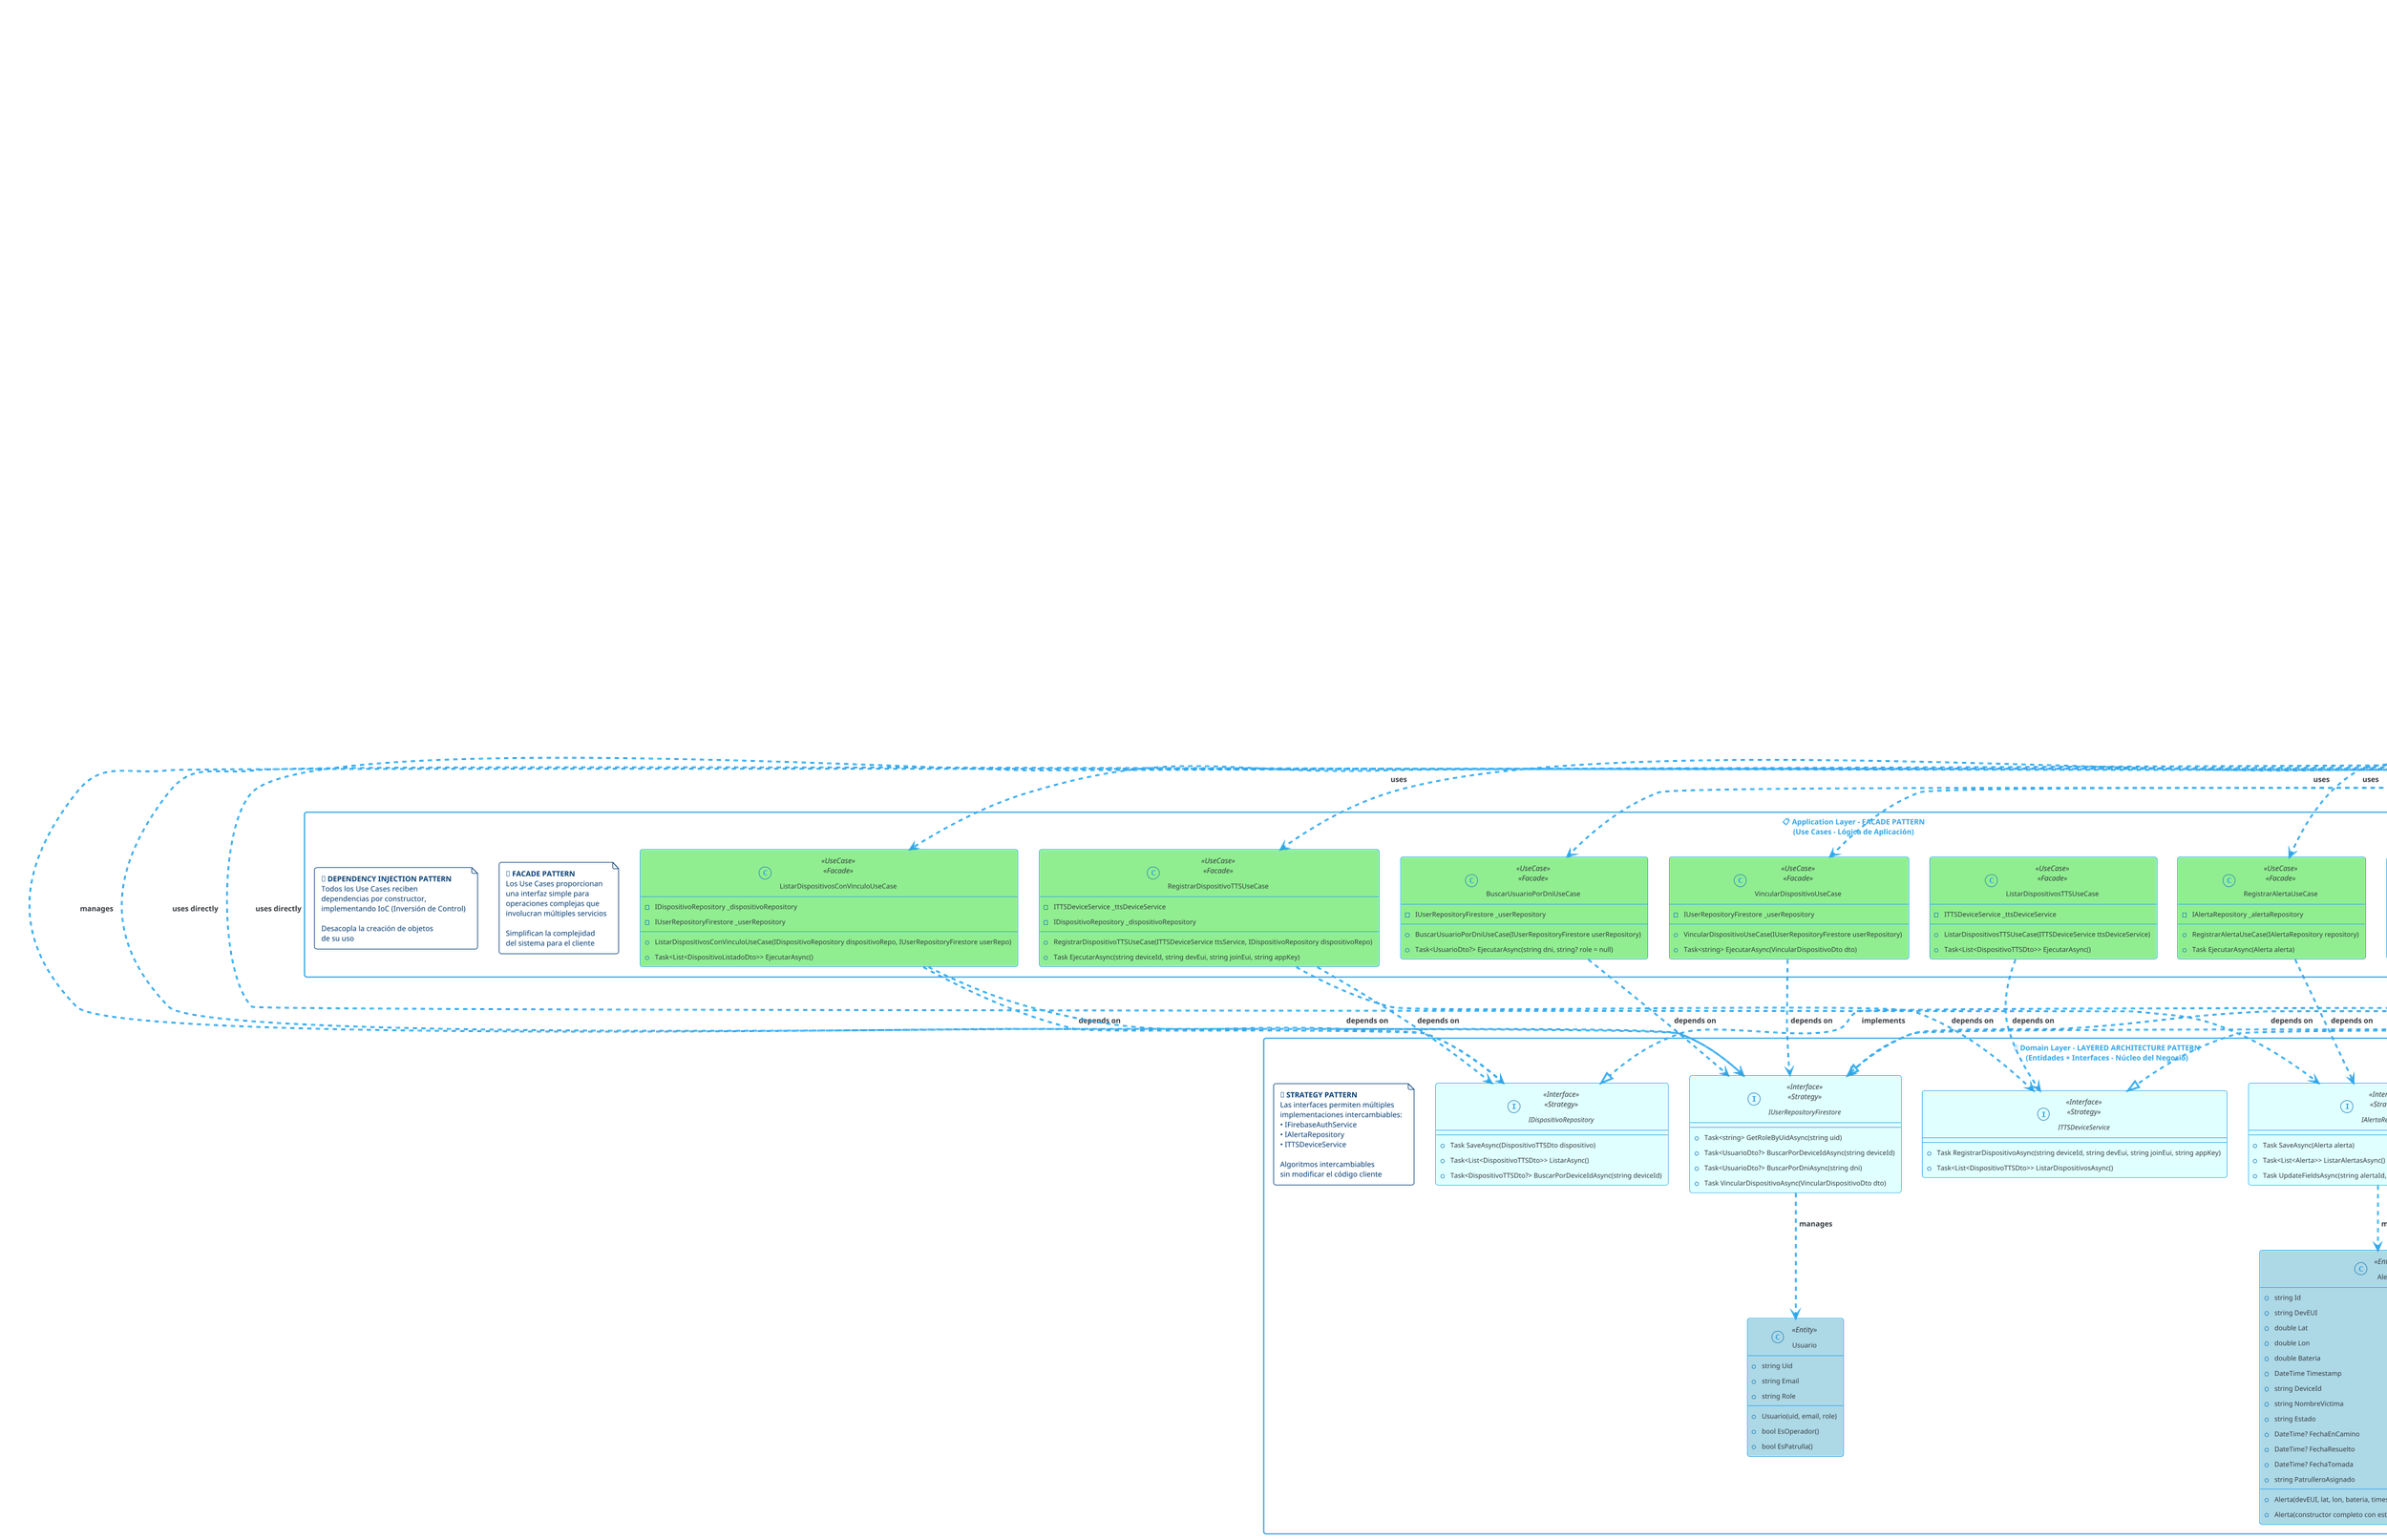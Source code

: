 @startuml SAVIMF Backend - Diagrama de Clases con Patrones de Diseño
!theme cerulean-outline
title **🎯 SAVIMF Backend - Diagrama de Clases + Patrones de Diseño**\n**Sistema de Alertas de Emergencia - 21 Patrones Implementados**

skinparam packageStyle rectangle
skinparam class {
    BackgroundColor<<Entity>> LightBlue
    BackgroundColor<<UseCase>> LightGreen
    BackgroundColor<<Repository>> LightYellow
    BackgroundColor<<Controller>> LightCoral
    BackgroundColor<<DTO>> LightGray
    BackgroundColor<<Service>> LightPink
    BackgroundColor<<Hub>> Orange
    BackgroundColor<<Filter>> Wheat
    BackgroundColor<<Interface>> LightCyan
    BackgroundColor<<Singleton>> LightGreen
    BackgroundColor<<Factory>> LightGreen
    BackgroundColor<<Adapter>> LightBlue
    BackgroundColor<<Facade>> LightBlue
    BackgroundColor<<Decorator>> LightBlue
    BackgroundColor<<Observer>> LightYellow
    BackgroundColor<<Command>> LightYellow
    BackgroundColor<<Mediator>> LightYellow
    BackgroundColor<<Strategy>> LightYellow
}

' ========== CAPA DOMAIN (NÚCLEO) ==========
package "🎯 **Domain Layer - LAYERED ARCHITECTURE PATTERN**\n**(Entidades + Interfaces - Núcleo del Negocio)**" {
    
    ' === ENTIDADES DE DOMINIO ===
    class Alerta <<Entity>> {
        +string Id
        +string DevEUI
        +double Lat
        +double Lon
        +double Bateria
        +DateTime Timestamp
        +string DeviceId
        +string NombreVictima
        +string Estado
        +DateTime? FechaEnCamino
        +DateTime? FechaResuelto
        +DateTime? FechaTomada
        +string PatrulleroAsignado
        --
        +Alerta(devEUI, lat, lon, bateria, timestamp, deviceId, nombreVictima)
        +Alerta(constructor completo con estado)
    }
    
    class Patrulla <<Entity>> {
        +string PatrulleroId
        +double Lat
        +double Lon
        +DateTime Timestamp
        --
        +Patrulla(patrulleroId, lat, lon, timestamp)
    }
    
    class Usuario <<Entity>> {
        +string Uid
        +string Email
        +string Role
        --
        +Usuario(uid, email, role)
        +bool EsOperador()
        +bool EsPatrulla()
    }
    
    ' === INTERFACES DE REPOSITORIOS (STRATEGY PATTERN) ===
    interface IAlertaRepository <<Interface>> <<Strategy>> {
        +Task SaveAsync(Alerta alerta)
        +Task<List<Alerta>> ListarAlertasAsync()
        +Task UpdateFieldsAsync(string alertaId, IDictionary<string, object> updates)
    }
    
    interface IPatrulleroRepository <<Interface>> <<Strategy>> {
        +Task SaveAsync(Patrulla patrulla)
        +Task<List<Patrulla>> GetUltimasPatrullasAsync()
    }
    
    interface IUserRepositoryFirestore <<Interface>> <<Strategy>> {
        +Task<string> GetRoleByUidAsync(string uid)
        +Task<UsuarioDto?> BuscarPorDeviceIdAsync(string deviceId)
        +Task<UsuarioDto?> BuscarPorDniAsync(string dni)
        +Task VincularDispositivoAsync(VincularDispositivoDto dto)
    }
    
    interface IDispositivoRepository <<Interface>> <<Strategy>> {
        +Task SaveAsync(DispositivoTTSDto dispositivo)
        +Task<List<DispositivoTTSDto>> ListarAsync()
        +Task<DispositivoTTSDto?> BuscarPorDeviceIdAsync(string deviceId)
    }
    
    interface IFirebaseAuthService <<Interface>> <<Strategy>> {
        +Task<UsuarioFirebaseDto> VerifyIdTokenAsync(string idToken)
    }
    
    interface ITTSDeviceService <<Interface>> <<Strategy>> {
        +Task RegistrarDispositivoAsync(string deviceId, string devEui, string joinEui, string appKey)
        +Task<List<DispositivoTTSDto>> ListarDispositivosAsync()
    }
    
    note as STRATEGY_PATTERN_NOTE
        **🎯 STRATEGY PATTERN**
        Las interfaces permiten múltiples
        implementaciones intercambiables:
        • IFirebaseAuthService
        • IAlertaRepository  
        • ITTSDeviceService
        
        Algoritmos intercambiables
        sin modificar el código cliente
    end note
}

' ========== CAPA APPLICATION (CASOS DE USO) ==========
package "📋 **Application Layer - FACADE PATTERN**\n**(Use Cases - Lógica de Aplicación)**" {
    
    ' === CASOS DE USO DE ALERTAS ===
    class RegistrarAlertaUseCase <<UseCase>> <<Facade>> {
        -IAlertaRepository _alertaRepository
        --
        +RegistrarAlertaUseCase(IAlertaRepository repository)
        +Task EjecutarAsync(Alerta alerta)
    }
    
    class ListarAlertasUseCase <<UseCase>> <<Facade>> {
        -IAlertaRepository _alertaRepository
        --
        +ListarAlertasUseCase(IAlertaRepository repository)
        +Task<List<Alerta>> EjecutarAsync()
    }
    
    ' === CASOS DE USO DE PATRULLAS ===
    class ActualizarUbicacionPatrullaUseCase <<UseCase>> <<Facade>> {
        -IPatrulleroRepository _patrullaRepository
        --
        +ActualizarUbicacionPatrullaUseCase(IPatrulleroRepository repository)
        +Task EjecutarAsync(string patrulleroId, double lat, double lon)
    }
    
    class ListarUbicacionesPatrullasUseCase <<UseCase>> <<Facade>> {
        -IPatrulleroRepository _patrullaRepository
        --
        +ListarUbicacionesPatrullasUseCase(IPatrulleroRepository repository)
        +Task<List<Patrulla>> EjecutarAsync()
    }
    
    ' === CASOS DE USO DE AUTENTICACIÓN ===
    class LoginUseCase <<UseCase>> <<Facade>> {
        -IFirebaseAuthService _firebaseAuthService
        -IUserRepositoryFirestore _userRepo
        --
        +LoginUseCase(IFirebaseAuthService authService, IUserRepositoryFirestore userRepo)
        +Task<Usuario?> EjecutarAsync(string token)
    }
    
    ' === CASOS DE USO DE USUARIOS ===
    class BuscarUsuarioPorDniUseCase <<UseCase>> <<Facade>> {
        -IUserRepositoryFirestore _userRepository
        --
        +BuscarUsuarioPorDniUseCase(IUserRepositoryFirestore userRepository)
        +Task<UsuarioDto?> EjecutarAsync(string dni, string? role = null)
    }
    
    class VincularDispositivoUseCase <<UseCase>> <<Facade>> {
        -IUserRepositoryFirestore _userRepository
        --
        +VincularDispositivoUseCase(IUserRepositoryFirestore userRepository)
        +Task<string> EjecutarAsync(VincularDispositivoDto dto)
    }
    
    ' === CASOS DE USO DE DISPOSITIVOS ===
    class RegistrarDispositivoTTSUseCase <<UseCase>> <<Facade>> {
        -ITTSDeviceService _ttsDeviceService
        -IDispositivoRepository _dispositivoRepository
        --
        +RegistrarDispositivoTTSUseCase(ITTSDeviceService ttsService, IDispositivoRepository dispositivoRepo)
        +Task EjecutarAsync(string deviceId, string devEui, string joinEui, string appKey)
    }
    
    class ListarDispositivosConVinculoUseCase <<UseCase>> <<Facade>> {
        -IDispositivoRepository _dispositivoRepository
        -IUserRepositoryFirestore _userRepository
        --
        +ListarDispositivosConVinculoUseCase(IDispositivoRepository dispositivoRepo, IUserRepositoryFirestore userRepo)
        +Task<List<DispositivoListadoDto>> EjecutarAsync()
    }
    
    class ListarDispositivosTTSUseCase <<UseCase>> <<Facade>> {
        -ITTSDeviceService _ttsDeviceService
        --
        +ListarDispositivosTTSUseCase(ITTSDeviceService ttsDeviceService)
        +Task<List<DispositivoTTSDto>> EjecutarAsync()
    }
    
    note as FACADE_PATTERN_NOTE
        **🏢 FACADE PATTERN**
        Los Use Cases proporcionan
        una interfaz simple para
        operaciones complejas que
        involucran múltiples servicios
        
        Simplifican la complejidad
        del sistema para el cliente
    end note
    
    note as DEPENDENCY_INJECTION_NOTE
        **💉 DEPENDENCY INJECTION PATTERN**
        Todos los Use Cases reciben
        dependencias por constructor,
        implementando IoC (Inversión de Control)
        
        Desacopla la creación de objetos
        de su uso
    end note
}

' ========== CAPA INFRASTRUCTURE (IMPLEMENTACIONES) ==========
package "🔧 **Infrastructure Layer - ADAPTER + REPOSITORY + SINGLETON**\n**(Implementaciones Técnicas - Detalles Externos)**" {
    
    ' === REPOSITORIOS FIRESTORE (REPOSITORY + ADAPTER PATTERN) ===
    class AlertaRepositoryFirestore <<Repository>> <<Adapter>> {
        -FirestoreDb _firestoreDb
        --
        +AlertaRepositoryFirestore(FirestoreDb firestoreDb)
        +Task SaveAsync(Alerta alerta)
        +Task<List<Alerta>> ListarAlertasAsync()
        +Task UpdateFieldsAsync(string alertaId, IDictionary updates)
    }
    
    class PatrullaRepositoryFirestore <<Repository>> <<Adapter>> {
        -FirestoreDb _firestoreDb
        --
        +PatrullaRepositoryFirestore(FirestoreDb firestoreDb)
        +Task SaveAsync(Patrulla patrulla)
        +Task<List<Patrulla>> GetUltimasPatrullasAsync()
    }
    
    class UserRepositoryFirestore <<Repository>> <<Adapter>> {
        -FirestoreDb _firestoreDb
        --
        +UserRepositoryFirestore(FirestoreDb firestoreDb)
        +Task<string> GetRoleByUidAsync(string uid)
        +Task<UsuarioDto?> BuscarPorDeviceIdAsync(string deviceId)
        +Task<UsuarioDto?> BuscarPorDniAsync(string dni)
        +Task VincularDispositivoAsync(VincularDispositivoDto dto)
    }
    
    class DispositivoRepositoryFirestore <<Repository>> <<Adapter>> {
        -FirestoreDb _firestoreDb
        --
        +DispositivoRepositoryFirestore(FirestoreDb firestoreDb)
        +Task SaveAsync(DispositivoTTSDto dispositivo)
        +Task<List<DispositivoTTSDto>> ListarAsync()
        +Task<DispositivoTTSDto?> BuscarPorDeviceIdAsync(string deviceId)
    }
    
    note as REPOSITORY_PATTERN_NOTE
        **📚 REPOSITORY PATTERN**
        Abstrae el acceso a datos y
        desacopla el dominio de la
        persistencia (Firestore)
        
        Centraliza la lógica de acceso
        a datos
    end note
    
    note as ADAPTER_PATTERN_NOTE
        **🔌 ADAPTER PATTERN**
        Los repositorios adaptan la
        API de Firestore a las
        interfaces del dominio
        
        Convierte interfaces incompatibles
    end note
    
    ' === SINGLETON INSTANCES ===
    class FirestoreDb <<Singleton>> {
        -static FirestoreDb _instance
        --
        +Collection(string path)
        +GetSnapshotAsync()
        +AddAsync()
        +UpdateAsync()
    }
    
    class FirebaseApp <<Singleton>> {
        -static FirebaseApp _defaultInstance
        --
        +DefaultInstance : FirebaseApp
        +Create(AppOptions options)
    }
    
    note as SINGLETON_PATTERN_NOTE
        **🔒 SINGLETON PATTERN**
        Una sola instancia compartida:
        • FirestoreDb (conexión BD)
        • FirebaseApp (configuración)
        
        Controla la creación de instancias
        y proporciona acceso global
    end note
    
    ' === SERVICIOS DE AUTENTICACIÓN (ADAPTER) ===
    class FirebaseAuthService <<Service>> <<Adapter>> {
        -FirebaseApp _firebaseApp
        --
        +FirebaseAuthService(FirebaseApp firebaseApp)
        +Task<UsuarioFirebaseDto> VerifyIdTokenAsync(string idToken)
    }
    
    ' === SERVICIOS DE COMUNICACIÓN (ADAPTER) ===
    class TTSDeviceService <<Service>> <<Adapter>> {
        -HttpClient _httpClient
        -IConfiguration _configuration
        --
        +TTSDeviceService(IHttpClientFactory httpClientFactory, IConfiguration configuration)
        +Task RegistrarDispositivoAsync(string deviceId, string devEui, string joinEui, string appKey)
        +Task<List<DispositivoTTSDto>> ListarDispositivosAsync()
    }
    
    ' === FACTORY INSTANCES ===
    class HttpClientFactory <<Factory>> {
        --
        +CreateClient() : HttpClient
        +CreateClient(string name) : HttpClient
    }
    
    note as FACTORY_PATTERN_NOTE
        **🏭 FACTORY METHOD PATTERN**
        • HttpClientFactory crea HttpClient
        • DI Container crea todas las instancias
        
        Crea objetos sin especificar
        su clase concreta exacta
    end note
    
    ' === SERVICIOS DE VALIDACIÓN ===
    class ValidadorDatosService <<Service>> {
        --
        +bool ValidarEmail(string email)
        +bool ValidarDni(string dni)
        +bool ValidarTelefono(string telefono)
        +bool ValidarCoordenadasGPS(double lat, double lon)
    }
}

' ========== CAPA WEB API (CONTROLADORES Y DTOS) ==========
package "🌐 **WebAPI Layer - MVC + COMMAND + OBSERVER + DECORATOR**\n**(Controllers + DTOs + SignalR + Filters)**" {
    
    ' === CONTROLADORES (MVC + MEDIATOR PATTERN) ===
    class AlertaController <<Controller>> <<Mediator>> {
        -RegistrarAlertaUseCase _registrarAlertaUseCase
        -ListarAlertasUseCase _listarAlertasUseCase
        -IUserRepositoryFirestore _userRepository
        -IHubContext<AlertaHub> _hubContext
        -IAlertaRepository _alertaRepository
        --
        +AlertaController(5 dependencies...)
        +Task<IActionResult> RegistrarLorawanWebhook(JsonElement data)
        +Task<IActionResult> ListarAlertas()
        +Task<IActionResult> TomarAlerta(TomarAlertaRequestDto body)
        +Task<IActionResult> CambiarEstado(CambiarEstadoRequestDto body)
    }
    
    class PatrullaController <<Controller>> <<Mediator>> {
        -ActualizarUbicacionPatrullaUseCase _actualizarUbicacionUseCase
        -ListarUbicacionesPatrullasUseCase _listarUbicacionesUseCase
        --
        +PatrullaController(2 dependencies...)
        +Task<IActionResult> ActualizarUbicacionPatrulla(UbicacionPatrullaDto body)
        +Task<IActionResult> ObtenerUbicacionesPatrullas()
        +Task<IActionResult> ObtenerEstadisticasPatrullas()
        +Task<IActionResult> ObtenerPatrullaPorId(string patrulleroId)
    }
    
    class AuthController <<Controller>> <<Mediator>> {
        -LoginUseCase _loginUseCase
        --
        +AuthController(LoginUseCase loginUseCase)
        +Task<IActionResult> LoginWithFirebase(LoginFirebaseRequestDto body)
    }
    
    class UserController <<Controller>> <<Mediator>> {
        -BuscarUsuarioPorDniUseCase _buscarUsuarioPorDniUseCase
        -VincularDispositivoUseCase _vincularDispositivoUseCase
        --
        +UserController(2 dependencies...)
        +Task<IActionResult> BuscarPorDni(string dni, string? role = null)
        +Task<IActionResult> VincularDispositivo(VincularDispositivoDto dto)
    }
    
    class DeviceController <<Controller>> <<Mediator>> {
        -RegistrarDispositivoTTSUseCase _registrarDispositivoTTSUseCase
        -ListarDispositivosConVinculoUseCase _listarDispositivosConVinculoUseCase
        --
        +DeviceController(2 dependencies...)
        +Task<IActionResult> Registrar(RegistrarDispositivoDto dto)
        +Task<IActionResult> Listar()
    }
    
    note as MVC_PATTERN_NOTE
        **🌐 MVC PATTERN**
        • Model: Entities + DTOs
        • View: JSON Responses  
        • Controller: API Controllers
        
        Separación clara entre
        datos, lógica y presentación
    end note
    
    note as MEDIATOR_PATTERN_NOTE
        **🔄 MEDIATOR PATTERN**
        Controllers median entre:
        • HTTP Requests
        • Use Cases
        • SignalR Hub
        • Direct Repositories
        
        Centraliza la comunicación
        entre componentes
    end note
    
    ' === SIGNALR HUB (OBSERVER PATTERN) ===
    class AlertaHub <<Hub>> <<Observer>> {
        --
        +Task JoinGroup(string groupName)
        +Task LeaveGroup(string groupName)
        +Task EnviarUbicacionPatrulla(string patrulleroId, double lat, double lon)
        +Task OnConnectedAsync()
        +Task OnDisconnectedAsync(Exception? exception)
    }
    
    class "IHubContext<AlertaHub>" <<Observer>> {
        --
        +Clients.All.SendAsync() : Task
        +Clients.Group().SendAsync() : Task
    }
    
    note as OBSERVER_PATTERN_NOTE
        **👁️ OBSERVER PATTERN**
        SignalR implementa Observer:
        • Subject: AlertaHub
        • Observers: Connected clients
        • Notifications: Real-time events
        
        Notifica automáticamente cambios
        a múltiples suscriptores
    end note
    
    ' === FILTROS DE AUTORIZACIÓN (DECORATOR PATTERN) ===
    class FirebaseAuthGuardAttribute <<Filter>> <<Decorator>> {
        --
        +Task OnAuthorizationAsync(AuthorizationFilterContext context)
    }
    
    note as DECORATOR_PATTERN_NOTE
        **🎨 DECORATOR PATTERN**
        Filtros decoran Controllers
        agregando funcionalidad de
        autenticación dinámicamente
        
        Agrega responsabilidades
        sin modificar la clase original
    end note
    
    ' === DTOs DE REQUESTS (COMMAND PATTERN) ===
    class TomarAlertaRequestDto <<DTO>> <<Command>> {
        +string alertaId
        +string patrulleroId
    }
    
    class CambiarEstadoRequestDto <<DTO>> <<Command>> {
        +string alertaId
        +string patrulleroId
        +string nuevoEstado
    }
    
    class LoginFirebaseRequestDto <<DTO>> <<Command>> {
        +string token
    }
    
    class UbicacionPatrullaDto <<DTO>> <<Command>> {
        +string PatrulleroId
        +double Lat
        +double Lon
        +DateTime Timestamp
    }
    
    class RegistrarDispositivoDto <<DTO>> <<Command>> {
        +string DeviceId
        +string DevEui
        +string JoinEui
        +string AppKey
    }
    
    class VincularDispositivoDto <<DTO>> <<Command>> {
        +string Dni
        +string DeviceId
    }
    
    note as COMMAND_PATTERN_NOTE
        **📝 COMMAND PATTERN**
        DTOs encapsulan comandos:
        • TomarAlertaRequestDto
        • CambiarEstadoRequestDto
        • LoginFirebaseRequestDto
        • VincularDispositivoDto
        
        Encapsula peticiones como objetos
        permitiendo deshacer/reejecutar
    end note
    
    ' === DTOs DE RESPONSES ===
    class PatrullaUbicacionDto <<DTO>> {
        +string PatrulleroId
        +double Lat
        +double Lon
        +DateTime Timestamp
        +string Estado
        +double MinutosDesdeUltimaActualizacion
        --
        +PatrullaUbicacionDto(patrulleroId, lat, lon, timestamp)
        +CalcularEstado() : string
    }
    
    class UsuarioFirebaseDto <<DTO>> {
        +string Uid
        +string Email
    }
    
    class UsuarioDto <<DTO>> {
        +string Uid
        +string Email
        +string Role
        +string Dni
        +string DeviceId
    }
    
    class DispositivoTTSDto <<DTO>> {
        +string DeviceId
        +string DevEui
        +string JoinEui
        +string AppKey
        +DateTime CreatedAt
        +DateTime UpdatedAt
    }
    
    class DispositivoListadoDto <<DTO>> {
        +string DeviceId
        +string DevEui
        +string Vinculado
    }
}

' ========== PATRONES ARQUITECTÓNICOS Y SERVICIOS EXTERNOS ==========
package "🏗️ **ARCHITECTURAL PATTERNS + External Services**" {
    
    note as ARCHITECTURAL_PATTERNS
        **🏗️ PATRONES ARQUITECTÓNICOS**
        
        ✅ **LAYERED ARCHITECTURE (Clean Architecture)**
        • Domain → Application → Infrastructure → WebAPI
        • Dependencias apuntan hacia adentro
        
        ✅ **CLIENT-SERVER PATTERN**
        • Server: ASP.NET Core API
        • Clients: Mobile Apps, Web Apps
        • Protocol: HTTP/HTTPS + WebSockets
        
        ✅ **EVENT-DRIVEN PATTERN**  
        • Webhooks: LoRaWAN events
        • SignalR: Real-time notifications
        • Reactive components
        
        ✅ **API GATEWAY PATTERN**
        • Single entry point for all services
        • CORS, Auth, Rate limiting
        • Routing and load balancing
    end note
    
    note as MODERN_PATTERNS
        **💡 PATRONES MODERNOS**
        
        ✅ **DEPENDENCY INJECTION**
        • IoC Container in Program.cs
        • Constructor injection everywhere
        • Lifetime management
        
        ✅ **UNIT OF WORK (implicit)**
        • Firestore transactions
        • Coordinated data operations
        • Consistency boundaries
        
        ✅ **CQRS ELEMENTS**
        • Separate read/write operations
        • Different DTOs for commands/queries
        • Optimized data access
        
        ✅ **PUBLISH/SUBSCRIBE**
        • SignalR real-time notifications
        • Event-based communication
        • Loose coupling
        
        ✅ **CIRCUIT BREAKER (implicit)**
        • HTTP timeout configuration
        • Exception handling
        • Graceful degradation
        
        ✅ **API GATEWAY**
        • Single API entry point
        • Cross-cutting concerns
        • Service aggregation
    end note
    
    class "LoRaWAN Webhook" <<External>> {
        +JsonElement data
        +POST /api/alerta/lorawan-webhook
    }
    
    class "The Things Stack API" <<External>> {
        +POST /applications/{app-id}/devices
        +GET /applications/{app-id}/devices
        +Authorization Bearer {api-key}
    }
}

' ========== RELACIONES - DEPENDENCY INJECTION (IoC PATTERN) ==========
' === USE CASES → INTERFACES ===
RegistrarAlertaUseCase ..> IAlertaRepository : **depends on**
ListarAlertasUseCase ..> IAlertaRepository : **depends on**
ActualizarUbicacionPatrullaUseCase ..> IPatrulleroRepository : **depends on**
ListarUbicacionesPatrullasUseCase ..> IPatrulleroRepository : **depends on**
LoginUseCase ..> IFirebaseAuthService : **depends on**
LoginUseCase ..> IUserRepositoryFirestore : **depends on**
BuscarUsuarioPorDniUseCase ..> IUserRepositoryFirestore : **depends on**
VincularDispositivoUseCase ..> IUserRepositoryFirestore : **depends on**
RegistrarDispositivoTTSUseCase ..> ITTSDeviceService : **depends on**
RegistrarDispositivoTTSUseCase ..> IDispositivoRepository : **depends on**
ListarDispositivosConVinculoUseCase ..> IDispositivoRepository : **depends on**
ListarDispositivosConVinculoUseCase ..> IUserRepositoryFirestore : **depends on**
ListarDispositivosTTSUseCase ..> ITTSDeviceService : **depends on**

' ========== RELACIONES - IMPLEMENTACIONES (REPOSITORY + ADAPTER PATTERN) ==========
AlertaRepositoryFirestore ..|> IAlertaRepository : **implements**
PatrullaRepositoryFirestore ..|> IPatrulleroRepository : **implements**
UserRepositoryFirestore ..|> IUserRepositoryFirestore : **implements**
DispositivoRepositoryFirestore ..|> IDispositivoRepository : **implements**
FirebaseAuthService ..|> IFirebaseAuthService : **implements**
TTSDeviceService ..|> ITTSDeviceService : **implements**

' ========== RELACIONES - CONTROLADORES CON CASOS DE USO (MEDIATOR PATTERN) ==========
AlertaController ..> RegistrarAlertaUseCase : **uses**
AlertaController ..> ListarAlertasUseCase : **uses**
AlertaController ..> IAlertaRepository : **uses directly**
AlertaController ..> IUserRepositoryFirestore : **uses directly**
PatrullaController ..> ActualizarUbicacionPatrullaUseCase : **uses**
PatrullaController ..> ListarUbicacionesPatrullasUseCase : **uses**
AuthController ..> LoginUseCase : **uses**
UserController ..> BuscarUsuarioPorDniUseCase : **uses**
UserController ..> VincularDispositivoUseCase : **uses**
DeviceController ..> RegistrarDispositivoTTSUseCase : **uses**
DeviceController ..> ListarDispositivosConVinculoUseCase : **uses**

' ========== RELACIONES - REPOSITORIOS CON BD EXTERNA (ADAPTER + SINGLETON) ==========
AlertaRepositoryFirestore ..> FirestoreDb : **uses**
PatrullaRepositoryFirestore ..> FirestoreDb : **uses**
UserRepositoryFirestore ..> FirestoreDb : **uses**
DispositivoRepositoryFirestore ..> FirestoreDb : **uses**
FirebaseAuthService ..> FirebaseApp : **uses**
TTSDeviceService ..> HttpClientFactory : **uses**

' ========== RELACIONES - ENTIDADES GESTIONADAS POR REPOSITORIOS ==========
IAlertaRepository ..> Alerta : **manages**
IPatrulleroRepository ..> Patrulla : **manages**
IUserRepositoryFirestore ..> Usuario : **manages**
IDispositivoRepository ..> DispositivoTTSDto : **manages**

' ========== RELACIONES - DTOS EN CONTROLADORES (COMMAND PATTERN) ==========
AlertaController ..> TomarAlertaRequestDto : **receives**
AlertaController ..> CambiarEstadoRequestDto : **receives**
PatrullaController ..> UbicacionPatrullaDto : **receives**
PatrullaController ..> PatrullaUbicacionDto : **returns**
AuthController ..> LoginFirebaseRequestDto : **receives**
AuthController ..> UsuarioFirebaseDto : **returns**
UserController ..> VincularDispositivoDto : **receives**
UserController ..> UsuarioDto : **returns**
DeviceController ..> RegistrarDispositivoDto : **receives**
DeviceController ..> DispositivoListadoDto : **returns**

' ========== RELACIONES - SIGNALR HUB (OBSERVER PATTERN) ==========
AlertaController ..> AlertaHub : **notifies via IHubContext**
AlertaController ..> "IHubContext<AlertaHub>" : **uses**

' ========== RELACIONES - FILTROS DE AUTORIZACIÓN (DECORATOR PATTERN) ==========
AlertaController ..> FirebaseAuthGuardAttribute : **protected by**
PatrullaController ..> FirebaseAuthGuardAttribute : **protected by**
UserController ..> FirebaseAuthGuardAttribute : **protected by**
DeviceController ..> FirebaseAuthGuardAttribute : **protected by**

' ========== RELACIONES - SERVICIOS EXTERNOS (EVENT-DRIVEN + API INTEGRATION) ==========
"LoRaWAN Webhook" ..> AlertaController : **sends POST to**
"The Things Stack API" ..> TTSDeviceService : **integrates with**

' ========== RESUMEN DE PATRONES ==========
note as PATTERNS_SUMMARY
    **🎯 RESUMEN COMPLETO DE PATRONES IMPLEMENTADOS**
    
    **🧩 CREACIONALES (2):**
    ✅ Singleton (FirestoreDb, FirebaseApp)
    ✅ Factory Method (DI Container, HttpClientFactory)
    
    **🧱 ESTRUCTURALES (4):**
    ✅ Adapter (Repositories, Services)
    ✅ Repository (Data access abstraction)
    ✅ Facade (Use Cases simplify complexity)
    ✅ Decorator (Auth filters)
    
    **⚙️ COMPORTAMENTALES (5):**
    ✅ Observer (SignalR Hub)
    ✅ Command (Request DTOs)
    ✅ Strategy (Interface implementations)
    ✅ Mediator (Controllers)
    ✅ Template Method (Controller structure)
    
    **🏗️ ARQUITECTÓNICOS (4):**
    ✅ Layered Architecture (Clean Architecture)
    ✅ MVC (Model-View-Controller)
    ✅ Client-Server (API + clients)
    ✅ Event-Driven (Webhooks + SignalR)
    
    **💡 MODERNOS (6):**
    ✅ Dependency Injection (IoC)
    ✅ Unit of Work (Transactions)
    ✅ CQRS Elements (Read/Write separation)
    ✅ API Gateway (Single entry point)
    ✅ Publish/Subscribe (SignalR)
    ✅ Circuit Breaker (Error handling)
    
    **🏆 TOTAL: 21 PATRONES DE DISEÑO** 
    **ARQUITECTURA PROFESIONAL EMPRESARIAL**
end note

note as CLEAN_ARCHITECTURE_NOTE
    **🏛️ CLEAN ARCHITECTURE IMPLEMENTADA**
    
    ✅ **4 Capas bien definidas**
    ✅ **Separación de Responsabilidades**
    ✅ **Inversión de Dependencias**
    ✅ **Altamente Testeable**
    ✅ **Fácil Mantenimiento**
    ✅ **Independiente de Framework**
end note

note as DEPENDENCY_INJECTION_DETAILS
    **💉 DEPENDENCY INJECTION CONFIGURACIÓN**
    
    Configurado en Program.cs:
    
    **Repositories:**
    • AddScoped<IAlertaRepository, AlertaRepositoryFirestore>()
    • AddScoped<IPatrulleroRepository, PatrullaRepositoryFirestore>()
    • AddScoped<IUserRepositoryFirestore, UserRepositoryFirestore>()
    • AddScoped<IDispositivoRepository, DispositivoRepositoryFirestore>()
    
    **Use Cases:**
    • AddScoped<RegistrarAlertaUseCase>()
    • AddScoped<ListarAlertasUseCase>()
    • AddScoped<LoginUseCase>()
    • AddScoped<BuscarUsuarioPorDniUseCase>()
    
    **Services:**
    • AddScoped<IFirebaseAuthService, FirebaseAuthService>()
    • AddScoped<ITTSDeviceService, TTSDeviceService>()
    • AddScoped<ValidadorDatosService>()
    
    **External:**
    • AddSingleton<FirestoreDb>()
    • AddHttpClient()
    • AddSignalR()
end note

@enduml